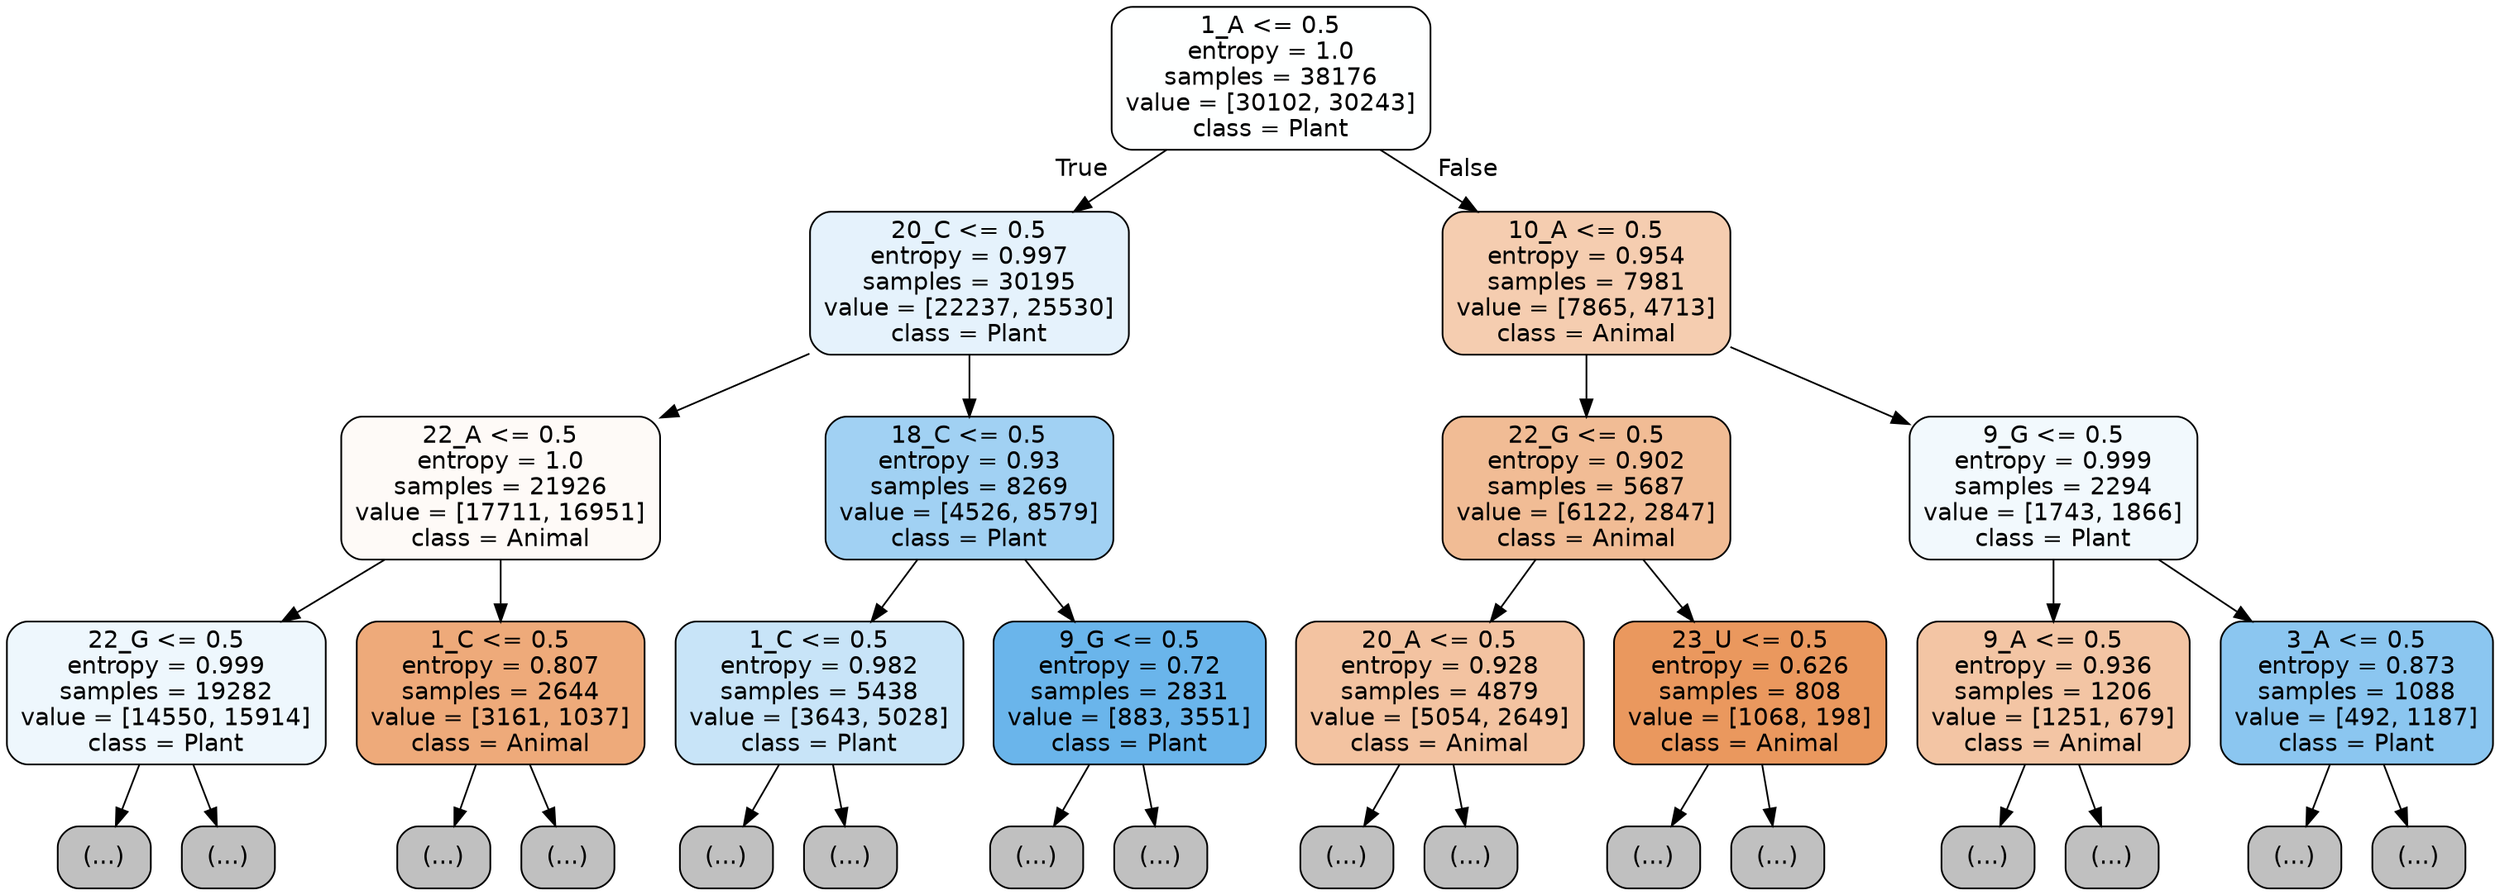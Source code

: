 digraph Tree {
node [shape=box, style="filled, rounded", color="black", fontname="helvetica"] ;
edge [fontname="helvetica"] ;
0 [label="1_A <= 0.5\nentropy = 1.0\nsamples = 38176\nvalue = [30102, 30243]\nclass = Plant", fillcolor="#feffff"] ;
1 [label="20_C <= 0.5\nentropy = 0.997\nsamples = 30195\nvalue = [22237, 25530]\nclass = Plant", fillcolor="#e5f2fc"] ;
0 -> 1 [labeldistance=2.5, labelangle=45, headlabel="True"] ;
2 [label="22_A <= 0.5\nentropy = 1.0\nsamples = 21926\nvalue = [17711, 16951]\nclass = Animal", fillcolor="#fefaf7"] ;
1 -> 2 ;
3 [label="22_G <= 0.5\nentropy = 0.999\nsamples = 19282\nvalue = [14550, 15914]\nclass = Plant", fillcolor="#eef7fd"] ;
2 -> 3 ;
4 [label="(...)", fillcolor="#C0C0C0"] ;
3 -> 4 ;
7395 [label="(...)", fillcolor="#C0C0C0"] ;
3 -> 7395 ;
8542 [label="1_C <= 0.5\nentropy = 0.807\nsamples = 2644\nvalue = [3161, 1037]\nclass = Animal", fillcolor="#eeaa7a"] ;
2 -> 8542 ;
8543 [label="(...)", fillcolor="#C0C0C0"] ;
8542 -> 8543 ;
9458 [label="(...)", fillcolor="#C0C0C0"] ;
8542 -> 9458 ;
9679 [label="18_C <= 0.5\nentropy = 0.93\nsamples = 8269\nvalue = [4526, 8579]\nclass = Plant", fillcolor="#a1d1f3"] ;
1 -> 9679 ;
9680 [label="1_C <= 0.5\nentropy = 0.982\nsamples = 5438\nvalue = [3643, 5028]\nclass = Plant", fillcolor="#c8e4f8"] ;
9679 -> 9680 ;
9681 [label="(...)", fillcolor="#C0C0C0"] ;
9680 -> 9681 ;
11572 [label="(...)", fillcolor="#C0C0C0"] ;
9680 -> 11572 ;
12257 [label="9_G <= 0.5\nentropy = 0.72\nsamples = 2831\nvalue = [883, 3551]\nclass = Plant", fillcolor="#6ab5eb"] ;
9679 -> 12257 ;
12258 [label="(...)", fillcolor="#C0C0C0"] ;
12257 -> 12258 ;
12751 [label="(...)", fillcolor="#C0C0C0"] ;
12257 -> 12751 ;
12894 [label="10_A <= 0.5\nentropy = 0.954\nsamples = 7981\nvalue = [7865, 4713]\nclass = Animal", fillcolor="#f5cdb0"] ;
0 -> 12894 [labeldistance=2.5, labelangle=-45, headlabel="False"] ;
12895 [label="22_G <= 0.5\nentropy = 0.902\nsamples = 5687\nvalue = [6122, 2847]\nclass = Animal", fillcolor="#f1bc95"] ;
12894 -> 12895 ;
12896 [label="20_A <= 0.5\nentropy = 0.928\nsamples = 4879\nvalue = [5054, 2649]\nclass = Animal", fillcolor="#f3c3a1"] ;
12895 -> 12896 ;
12897 [label="(...)", fillcolor="#C0C0C0"] ;
12896 -> 12897 ;
14930 [label="(...)", fillcolor="#C0C0C0"] ;
12896 -> 14930 ;
15511 [label="23_U <= 0.5\nentropy = 0.626\nsamples = 808\nvalue = [1068, 198]\nclass = Animal", fillcolor="#ea985e"] ;
12895 -> 15511 ;
15512 [label="(...)", fillcolor="#C0C0C0"] ;
15511 -> 15512 ;
15811 [label="(...)", fillcolor="#C0C0C0"] ;
15511 -> 15811 ;
15850 [label="9_G <= 0.5\nentropy = 0.999\nsamples = 2294\nvalue = [1743, 1866]\nclass = Plant", fillcolor="#f2f9fd"] ;
12894 -> 15850 ;
15851 [label="9_A <= 0.5\nentropy = 0.936\nsamples = 1206\nvalue = [1251, 679]\nclass = Animal", fillcolor="#f3c5a4"] ;
15850 -> 15851 ;
15852 [label="(...)", fillcolor="#C0C0C0"] ;
15851 -> 15852 ;
16297 [label="(...)", fillcolor="#C0C0C0"] ;
15851 -> 16297 ;
16520 [label="3_A <= 0.5\nentropy = 0.873\nsamples = 1088\nvalue = [492, 1187]\nclass = Plant", fillcolor="#8bc6f0"] ;
15850 -> 16520 ;
16521 [label="(...)", fillcolor="#C0C0C0"] ;
16520 -> 16521 ;
16746 [label="(...)", fillcolor="#C0C0C0"] ;
16520 -> 16746 ;
}